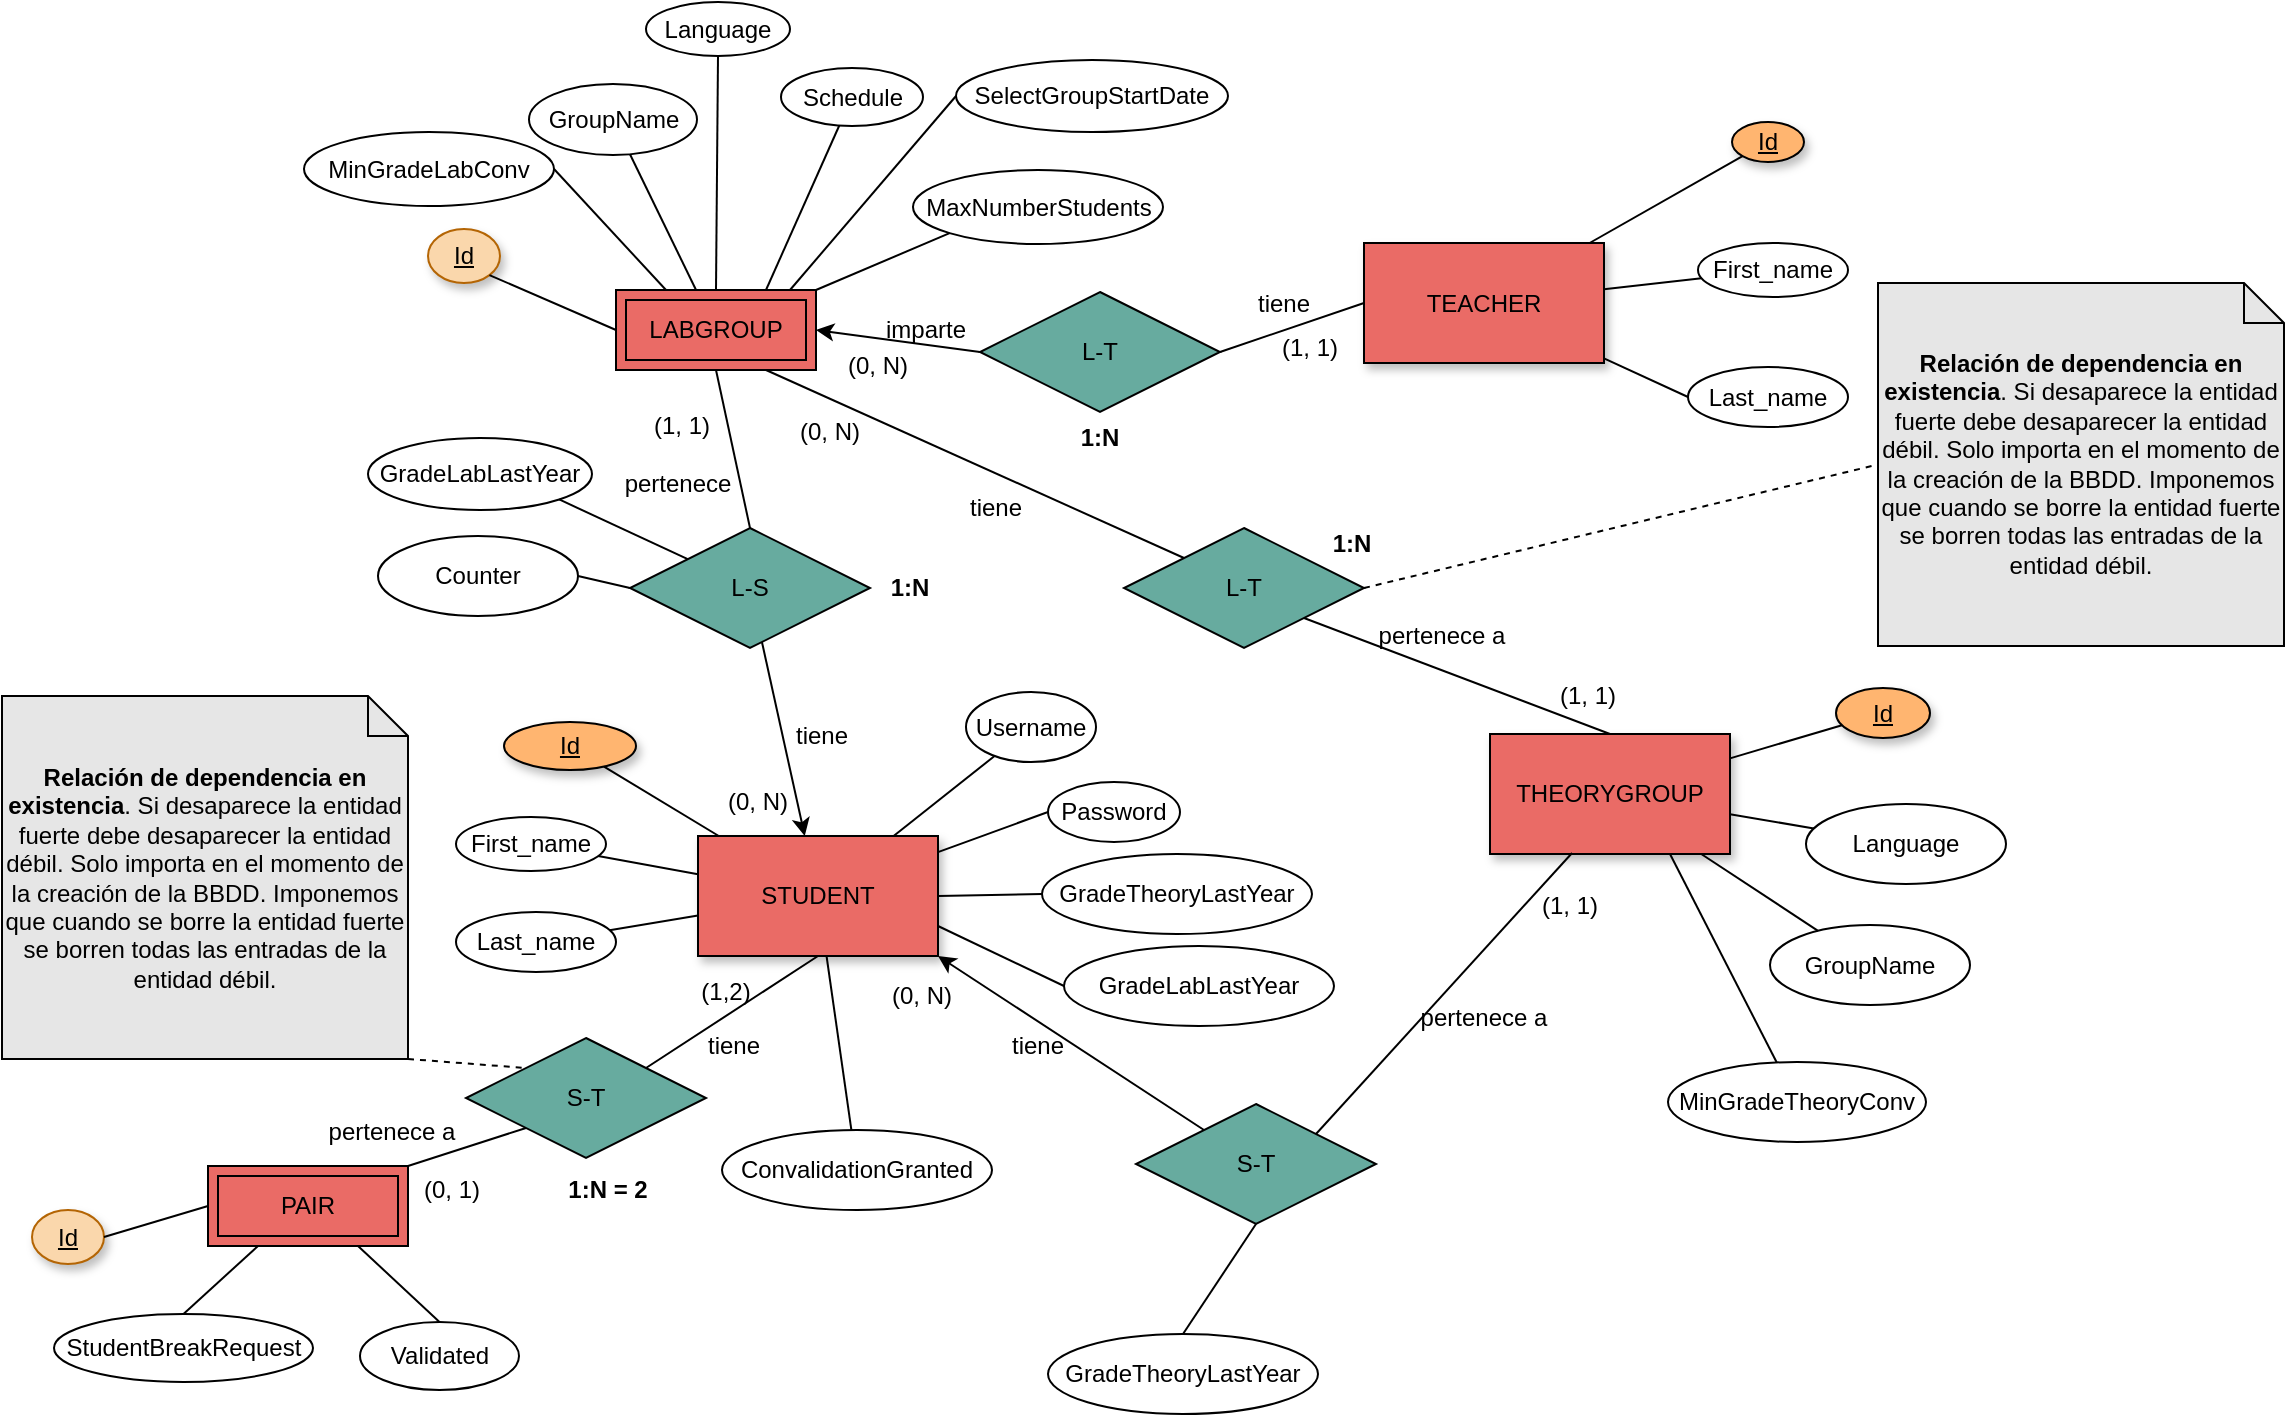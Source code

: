 <mxfile version="13.8.7" pages="2"><diagram id="eegAimFwVfztYGoZm_ci" name="Diagrama E-R"><mxGraphModel dx="1418" dy="792" grid="0" gridSize="10" guides="1" tooltips="1" connect="1" arrows="1" fold="1" page="1" pageScale="1" pageWidth="1169" pageHeight="827" math="0" shadow="0"><root><mxCell id="0"/><mxCell id="1" parent="0"/><mxCell id="H0n0sSxnMOG-naCurZU9-2" value="TEACHER" style="rounded=0;whiteSpace=wrap;html=1;shadow=1;fillColor=#EA6B66;" vertex="1" parent="1"><mxGeometry x="699" y="198.5" width="120" height="60" as="geometry"/></mxCell><mxCell id="H0n0sSxnMOG-naCurZU9-3" value="STUDENT" style="rounded=0;whiteSpace=wrap;html=1;shadow=1;fillColor=#EA6B66;" vertex="1" parent="1"><mxGeometry x="366" y="495" width="120" height="60" as="geometry"/></mxCell><mxCell id="H0n0sSxnMOG-naCurZU9-5" value="THEORYGROUP" style="rounded=0;whiteSpace=wrap;html=1;shadow=1;fillColor=#EA6B66;" vertex="1" parent="1"><mxGeometry x="762" y="444" width="120" height="60" as="geometry"/></mxCell><mxCell id="H0n0sSxnMOG-naCurZU9-8" value="&lt;div&gt;Id&lt;/div&gt;" style="ellipse;whiteSpace=wrap;html=1;align=center;fontStyle=4;fillColor=#fad7ac;shadow=1;strokeColor=#b46504;" vertex="1" parent="1"><mxGeometry x="231" y="191.5" width="36" height="27" as="geometry"/></mxCell><mxCell id="H0n0sSxnMOG-naCurZU9-9" value="&lt;div&gt;GroupName&lt;/div&gt;" style="ellipse;whiteSpace=wrap;html=1;align=center;" vertex="1" parent="1"><mxGeometry x="281.5" y="119" width="84" height="35.5" as="geometry"/></mxCell><mxCell id="H0n0sSxnMOG-naCurZU9-10" value="Language" style="ellipse;whiteSpace=wrap;html=1;align=center;" vertex="1" parent="1"><mxGeometry x="340" y="78" width="72" height="27" as="geometry"/></mxCell><mxCell id="H0n0sSxnMOG-naCurZU9-11" value="Schedule" style="ellipse;whiteSpace=wrap;html=1;align=center;" vertex="1" parent="1"><mxGeometry x="407.5" y="111" width="71" height="29" as="geometry"/></mxCell><mxCell id="H0n0sSxnMOG-naCurZU9-12" value="&lt;div&gt;MaxNumberStudents&lt;/div&gt;" style="ellipse;whiteSpace=wrap;html=1;align=center;" vertex="1" parent="1"><mxGeometry x="473.5" y="162" width="125" height="37" as="geometry"/></mxCell><mxCell id="H0n0sSxnMOG-naCurZU9-14" value="First_name" style="ellipse;whiteSpace=wrap;html=1;align=center;" vertex="1" parent="1"><mxGeometry x="866" y="198.5" width="75" height="27" as="geometry"/></mxCell><mxCell id="H0n0sSxnMOG-naCurZU9-15" value="Last_name" style="ellipse;whiteSpace=wrap;html=1;align=center;" vertex="1" parent="1"><mxGeometry x="861" y="260.5" width="80" height="30" as="geometry"/></mxCell><mxCell id="H0n0sSxnMOG-naCurZU9-17" value="Id" style="ellipse;whiteSpace=wrap;html=1;align=center;fontStyle=4;fillColor=#FFB570;shadow=1;" vertex="1" parent="1"><mxGeometry x="883" y="138" width="36" height="20" as="geometry"/></mxCell><mxCell id="H0n0sSxnMOG-naCurZU9-18" value="Password" style="ellipse;whiteSpace=wrap;html=1;align=center;" vertex="1" parent="1"><mxGeometry x="541" y="468" width="66" height="30" as="geometry"/></mxCell><mxCell id="H0n0sSxnMOG-naCurZU9-19" value="First_name" style="ellipse;whiteSpace=wrap;html=1;align=center;" vertex="1" parent="1"><mxGeometry x="245" y="485.5" width="75" height="27" as="geometry"/></mxCell><mxCell id="H0n0sSxnMOG-naCurZU9-20" value="Last_name" style="ellipse;whiteSpace=wrap;html=1;align=center;" vertex="1" parent="1"><mxGeometry x="245" y="533" width="80" height="30" as="geometry"/></mxCell><mxCell id="H0n0sSxnMOG-naCurZU9-21" value="Username" style="ellipse;whiteSpace=wrap;html=1;align=center;" vertex="1" parent="1"><mxGeometry x="500" y="423" width="65" height="35" as="geometry"/></mxCell><mxCell id="H0n0sSxnMOG-naCurZU9-22" value="GradeTheoryLastYear" style="ellipse;whiteSpace=wrap;html=1;align=center;" vertex="1" parent="1"><mxGeometry x="541" y="744" width="135" height="40" as="geometry"/></mxCell><mxCell id="H0n0sSxnMOG-naCurZU9-23" value="GradeLabLastYear" style="ellipse;whiteSpace=wrap;html=1;align=center;" vertex="1" parent="1"><mxGeometry x="201" y="296" width="112" height="36" as="geometry"/></mxCell><mxCell id="H0n0sSxnMOG-naCurZU9-24" value="ConvalidationGranted" style="ellipse;whiteSpace=wrap;html=1;align=center;" vertex="1" parent="1"><mxGeometry x="378" y="642" width="135" height="40" as="geometry"/></mxCell><mxCell id="H0n0sSxnMOG-naCurZU9-25" value="" style="endArrow=none;html=1;entryX=0;entryY=0.5;entryDx=0;entryDy=0;" edge="1" parent="1" source="H0n0sSxnMOG-naCurZU9-3" target="H0n0sSxnMOG-naCurZU9-18"><mxGeometry width="50" height="50" relative="1" as="geometry"><mxPoint x="430" y="556" as="sourcePoint"/><mxPoint x="501" y="476" as="targetPoint"/></mxGeometry></mxCell><mxCell id="H0n0sSxnMOG-naCurZU9-28" value="" style="endArrow=none;html=1;" edge="1" parent="1" source="H0n0sSxnMOG-naCurZU9-21" target="H0n0sSxnMOG-naCurZU9-3"><mxGeometry width="50" height="50" relative="1" as="geometry"><mxPoint x="302" y="595" as="sourcePoint"/><mxPoint x="352" y="545" as="targetPoint"/></mxGeometry></mxCell><mxCell id="H0n0sSxnMOG-naCurZU9-29" value="" style="endArrow=none;html=1;" edge="1" parent="1" source="H0n0sSxnMOG-naCurZU9-20" target="H0n0sSxnMOG-naCurZU9-3"><mxGeometry width="50" height="50" relative="1" as="geometry"><mxPoint x="297" y="564" as="sourcePoint"/><mxPoint x="347" y="514" as="targetPoint"/></mxGeometry></mxCell><mxCell id="H0n0sSxnMOG-naCurZU9-30" value="" style="endArrow=none;html=1;" edge="1" parent="1" source="H0n0sSxnMOG-naCurZU9-24" target="H0n0sSxnMOG-naCurZU9-3"><mxGeometry width="50" height="50" relative="1" as="geometry"><mxPoint x="514" y="599" as="sourcePoint"/><mxPoint x="564" y="549" as="targetPoint"/></mxGeometry></mxCell><mxCell id="H0n0sSxnMOG-naCurZU9-31" value="" style="endArrow=none;html=1;" edge="1" parent="1" source="H0n0sSxnMOG-naCurZU9-19" target="H0n0sSxnMOG-naCurZU9-3"><mxGeometry width="50" height="50" relative="1" as="geometry"><mxPoint x="304" y="511" as="sourcePoint"/><mxPoint x="354" y="461" as="targetPoint"/></mxGeometry></mxCell><mxCell id="H0n0sSxnMOG-naCurZU9-32" value="GroupName" style="ellipse;whiteSpace=wrap;html=1;align=center;" vertex="1" parent="1"><mxGeometry x="902" y="539.5" width="100" height="40" as="geometry"/></mxCell><mxCell id="H0n0sSxnMOG-naCurZU9-33" value="Language" style="ellipse;whiteSpace=wrap;html=1;align=center;" vertex="1" parent="1"><mxGeometry x="920" y="479" width="100" height="40" as="geometry"/></mxCell><mxCell id="H0n0sSxnMOG-naCurZU9-35" value="Id" style="ellipse;whiteSpace=wrap;html=1;align=center;fontStyle=4;fillColor=#FFB570;shadow=1;" vertex="1" parent="1"><mxGeometry x="935" y="421" width="47" height="25" as="geometry"/></mxCell><mxCell id="H0n0sSxnMOG-naCurZU9-36" value="Id" style="ellipse;whiteSpace=wrap;html=1;align=center;fontStyle=4;fillColor=#FFB570;shadow=1;" vertex="1" parent="1"><mxGeometry x="269" y="438" width="66" height="24" as="geometry"/></mxCell><mxCell id="H0n0sSxnMOG-naCurZU9-37" value="" style="endArrow=none;html=1;" edge="1" parent="1" source="H0n0sSxnMOG-naCurZU9-3" target="H0n0sSxnMOG-naCurZU9-36"><mxGeometry width="50" height="50" relative="1" as="geometry"><mxPoint x="573" y="548" as="sourcePoint"/><mxPoint x="623" y="498" as="targetPoint"/></mxGeometry></mxCell><mxCell id="H0n0sSxnMOG-naCurZU9-38" value="" style="endArrow=none;html=1;entryX=1;entryY=1;entryDx=0;entryDy=0;exitX=0;exitY=0.5;exitDx=0;exitDy=0;" edge="1" parent="1" source="r9GorVtfiRZ8h0wVuU2x-12" target="H0n0sSxnMOG-naCurZU9-8"><mxGeometry width="50" height="50" relative="1" as="geometry"><mxPoint x="327.701" y="215" as="sourcePoint"/><mxPoint x="572.5" y="394" as="targetPoint"/></mxGeometry></mxCell><mxCell id="H0n0sSxnMOG-naCurZU9-39" value="" style="endArrow=none;html=1;exitX=0.41;exitY=0.05;exitDx=0;exitDy=0;exitPerimeter=0;" edge="1" parent="1" source="r9GorVtfiRZ8h0wVuU2x-12" target="H0n0sSxnMOG-naCurZU9-9"><mxGeometry width="50" height="50" relative="1" as="geometry"><mxPoint x="361.095" y="215" as="sourcePoint"/><mxPoint x="410.5" y="154.5" as="targetPoint"/></mxGeometry></mxCell><mxCell id="H0n0sSxnMOG-naCurZU9-40" value="" style="endArrow=none;html=1;entryX=0.5;entryY=1;entryDx=0;entryDy=0;exitX=0.5;exitY=0;exitDx=0;exitDy=0;" edge="1" parent="1" source="r9GorVtfiRZ8h0wVuU2x-12" target="H0n0sSxnMOG-naCurZU9-10"><mxGeometry width="50" height="50" relative="1" as="geometry"><mxPoint x="384.071" y="215" as="sourcePoint"/><mxPoint x="418.5" y="130" as="targetPoint"/></mxGeometry></mxCell><mxCell id="H0n0sSxnMOG-naCurZU9-41" value="" style="endArrow=none;html=1;exitX=0.75;exitY=0;exitDx=0;exitDy=0;" edge="1" parent="1" source="r9GorVtfiRZ8h0wVuU2x-12" target="H0n0sSxnMOG-naCurZU9-11"><mxGeometry width="50" height="50" relative="1" as="geometry"><mxPoint x="405.5" y="215" as="sourcePoint"/><mxPoint x="457.5" y="152" as="targetPoint"/></mxGeometry></mxCell><mxCell id="H0n0sSxnMOG-naCurZU9-42" value="" style="endArrow=none;html=1;entryX=0;entryY=1;entryDx=0;entryDy=0;exitX=1;exitY=0;exitDx=0;exitDy=0;" edge="1" parent="1" source="r9GorVtfiRZ8h0wVuU2x-12" target="H0n0sSxnMOG-naCurZU9-12"><mxGeometry width="50" height="50" relative="1" as="geometry"><mxPoint x="435.5" y="218.311" as="sourcePoint"/><mxPoint x="508.5" y="174.5" as="targetPoint"/></mxGeometry></mxCell><mxCell id="H0n0sSxnMOG-naCurZU9-43" value="" style="endArrow=none;html=1;entryX=0;entryY=1;entryDx=0;entryDy=0;" edge="1" parent="1" source="H0n0sSxnMOG-naCurZU9-2" target="H0n0sSxnMOG-naCurZU9-17"><mxGeometry width="50" height="50" relative="1" as="geometry"><mxPoint x="814" y="193.5" as="sourcePoint"/><mxPoint x="864" y="143.5" as="targetPoint"/></mxGeometry></mxCell><mxCell id="H0n0sSxnMOG-naCurZU9-44" value="" style="endArrow=none;html=1;" edge="1" parent="1" source="H0n0sSxnMOG-naCurZU9-2" target="H0n0sSxnMOG-naCurZU9-14"><mxGeometry width="50" height="50" relative="1" as="geometry"><mxPoint x="807" y="263.5" as="sourcePoint"/><mxPoint x="857" y="213.5" as="targetPoint"/></mxGeometry></mxCell><mxCell id="H0n0sSxnMOG-naCurZU9-45" value="" style="endArrow=none;html=1;entryX=0;entryY=0.5;entryDx=0;entryDy=0;" edge="1" parent="1" source="H0n0sSxnMOG-naCurZU9-2" target="H0n0sSxnMOG-naCurZU9-15"><mxGeometry width="50" height="50" relative="1" as="geometry"><mxPoint x="791" y="308.5" as="sourcePoint"/><mxPoint x="841" y="258.5" as="targetPoint"/></mxGeometry></mxCell><mxCell id="H0n0sSxnMOG-naCurZU9-46" value="" style="endArrow=none;html=1;" edge="1" parent="1" source="H0n0sSxnMOG-naCurZU9-5" target="H0n0sSxnMOG-naCurZU9-35"><mxGeometry width="50" height="50" relative="1" as="geometry"><mxPoint x="882" y="434" as="sourcePoint"/><mxPoint x="932" y="384" as="targetPoint"/></mxGeometry></mxCell><mxCell id="H0n0sSxnMOG-naCurZU9-47" value="" style="endArrow=none;html=1;" edge="1" parent="1" source="H0n0sSxnMOG-naCurZU9-5" target="H0n0sSxnMOG-naCurZU9-33"><mxGeometry width="50" height="50" relative="1" as="geometry"><mxPoint x="797" y="567" as="sourcePoint"/><mxPoint x="847" y="517" as="targetPoint"/></mxGeometry></mxCell><mxCell id="H0n0sSxnMOG-naCurZU9-48" value="" style="endArrow=none;html=1;" edge="1" parent="1" source="H0n0sSxnMOG-naCurZU9-5" target="H0n0sSxnMOG-naCurZU9-32"><mxGeometry width="50" height="50" relative="1" as="geometry"><mxPoint x="800" y="590" as="sourcePoint"/><mxPoint x="850" y="540" as="targetPoint"/></mxGeometry></mxCell><mxCell id="H0n0sSxnMOG-naCurZU9-50" value="L-S" style="shape=rhombus;perimeter=rhombusPerimeter;whiteSpace=wrap;html=1;align=center;fillColor=#67AB9F;" vertex="1" parent="1"><mxGeometry x="332" y="341" width="120" height="60" as="geometry"/></mxCell><mxCell id="H0n0sSxnMOG-naCurZU9-51" value="" style="endArrow=classic;html=1;" edge="1" parent="1" source="H0n0sSxnMOG-naCurZU9-50" target="H0n0sSxnMOG-naCurZU9-3"><mxGeometry width="50" height="50" relative="1" as="geometry"><mxPoint x="478" y="470" as="sourcePoint"/><mxPoint x="528" y="420" as="targetPoint"/></mxGeometry></mxCell><mxCell id="H0n0sSxnMOG-naCurZU9-52" value="" style="endArrow=none;html=1;entryX=0.5;entryY=1;entryDx=0;entryDy=0;exitX=0.5;exitY=0;exitDx=0;exitDy=0;" edge="1" parent="1" source="H0n0sSxnMOG-naCurZU9-50" target="r9GorVtfiRZ8h0wVuU2x-12"><mxGeometry width="50" height="50" relative="1" as="geometry"><mxPoint x="490" y="331" as="sourcePoint"/><mxPoint x="375.5" y="275" as="targetPoint"/></mxGeometry></mxCell><mxCell id="H0n0sSxnMOG-naCurZU9-54" value="&lt;div align=&quot;center&quot;&gt;&lt;b&gt;1:N&lt;/b&gt;&lt;/div&gt;" style="text;html=1;strokeColor=none;fillColor=none;align=center;verticalAlign=middle;whiteSpace=wrap;rounded=0;shadow=1;" vertex="1" parent="1"><mxGeometry x="452" y="361" width="40" height="20" as="geometry"/></mxCell><mxCell id="H0n0sSxnMOG-naCurZU9-55" value="tiene" style="text;html=1;strokeColor=none;fillColor=none;align=center;verticalAlign=middle;whiteSpace=wrap;rounded=0;shadow=1;rotation=0;" vertex="1" parent="1"><mxGeometry x="407.5" y="435" width="40" height="20" as="geometry"/></mxCell><mxCell id="H0n0sSxnMOG-naCurZU9-56" value="&lt;div&gt;pertenece&lt;/div&gt;" style="text;html=1;strokeColor=none;fillColor=none;align=center;verticalAlign=middle;whiteSpace=wrap;rounded=0;shadow=1;rotation=0;" vertex="1" parent="1"><mxGeometry x="335.5" y="309" width="40" height="20" as="geometry"/></mxCell><mxCell id="H0n0sSxnMOG-naCurZU9-57" value="(0, N)" style="text;html=1;strokeColor=none;fillColor=none;align=center;verticalAlign=middle;whiteSpace=wrap;rounded=0;shadow=1;" vertex="1" parent="1"><mxGeometry x="375.5" y="468" width="40" height="20" as="geometry"/></mxCell><mxCell id="H0n0sSxnMOG-naCurZU9-58" value="(1, 1)" style="text;html=1;strokeColor=none;fillColor=none;align=center;verticalAlign=middle;whiteSpace=wrap;rounded=0;shadow=1;" vertex="1" parent="1"><mxGeometry x="338" y="280" width="40" height="20" as="geometry"/></mxCell><mxCell id="H0n0sSxnMOG-naCurZU9-61" value="Counter" style="ellipse;whiteSpace=wrap;html=1;align=center;shadow=0;fillColor=#FFFFFF;" vertex="1" parent="1"><mxGeometry x="206" y="345" width="100" height="40" as="geometry"/></mxCell><mxCell id="H0n0sSxnMOG-naCurZU9-62" value="" style="endArrow=none;html=1;entryX=1;entryY=0.5;entryDx=0;entryDy=0;exitX=0;exitY=0.5;exitDx=0;exitDy=0;" edge="1" parent="1" source="H0n0sSxnMOG-naCurZU9-50" target="H0n0sSxnMOG-naCurZU9-61"><mxGeometry width="50" height="50" relative="1" as="geometry"><mxPoint x="533" y="506" as="sourcePoint"/><mxPoint x="583" y="456" as="targetPoint"/></mxGeometry></mxCell><mxCell id="H0n0sSxnMOG-naCurZU9-63" value="L-T" style="shape=rhombus;perimeter=rhombusPerimeter;whiteSpace=wrap;html=1;align=center;shadow=0;fillColor=#67AB9F;" vertex="1" parent="1"><mxGeometry x="507" y="223" width="120" height="60" as="geometry"/></mxCell><mxCell id="H0n0sSxnMOG-naCurZU9-65" value="" style="endArrow=classic;html=1;exitX=0;exitY=0.5;exitDx=0;exitDy=0;entryX=1;entryY=0.5;entryDx=0;entryDy=0;" edge="1" parent="1" source="H0n0sSxnMOG-naCurZU9-63" target="r9GorVtfiRZ8h0wVuU2x-12"><mxGeometry width="50" height="50" relative="1" as="geometry"><mxPoint x="625" y="237" as="sourcePoint"/><mxPoint x="435.5" y="248.65" as="targetPoint"/></mxGeometry></mxCell><mxCell id="H0n0sSxnMOG-naCurZU9-66" value="&lt;div align=&quot;center&quot;&gt;&lt;b&gt;1:N&lt;/b&gt;&lt;/div&gt;" style="text;html=1;strokeColor=none;fillColor=none;align=center;verticalAlign=middle;whiteSpace=wrap;rounded=0;shadow=1;" vertex="1" parent="1"><mxGeometry x="547" y="286" width="40" height="20" as="geometry"/></mxCell><mxCell id="H0n0sSxnMOG-naCurZU9-67" value="" style="endArrow=none;html=1;exitX=1;exitY=0.5;exitDx=0;exitDy=0;entryX=0;entryY=0.5;entryDx=0;entryDy=0;" edge="1" parent="1" source="H0n0sSxnMOG-naCurZU9-63" target="H0n0sSxnMOG-naCurZU9-2"><mxGeometry width="50" height="50" relative="1" as="geometry"><mxPoint x="617" y="237" as="sourcePoint"/><mxPoint x="667" y="187" as="targetPoint"/></mxGeometry></mxCell><mxCell id="H0n0sSxnMOG-naCurZU9-69" value="tiene" style="text;html=1;strokeColor=none;fillColor=none;align=center;verticalAlign=middle;whiteSpace=wrap;rounded=0;shadow=0;" vertex="1" parent="1"><mxGeometry x="639" y="218.5" width="40" height="20" as="geometry"/></mxCell><mxCell id="H0n0sSxnMOG-naCurZU9-70" value="imparte" style="text;html=1;strokeColor=none;fillColor=none;align=center;verticalAlign=middle;whiteSpace=wrap;rounded=0;shadow=0;" vertex="1" parent="1"><mxGeometry x="460" y="232" width="40" height="20" as="geometry"/></mxCell><mxCell id="H0n0sSxnMOG-naCurZU9-71" value="(0, N)" style="text;html=1;strokeColor=none;fillColor=none;align=center;verticalAlign=middle;whiteSpace=wrap;rounded=0;shadow=1;" vertex="1" parent="1"><mxGeometry x="436" y="250" width="40" height="20" as="geometry"/></mxCell><mxCell id="H0n0sSxnMOG-naCurZU9-72" value="(1, 1)" style="text;html=1;strokeColor=none;fillColor=none;align=center;verticalAlign=middle;whiteSpace=wrap;rounded=0;shadow=1;" vertex="1" parent="1"><mxGeometry x="652" y="240.5" width="40" height="20" as="geometry"/></mxCell><mxCell id="H0n0sSxnMOG-naCurZU9-73" value="L-T" style="shape=rhombus;perimeter=rhombusPerimeter;whiteSpace=wrap;html=1;align=center;shadow=0;fillColor=#67AB9F;" vertex="1" parent="1"><mxGeometry x="579" y="341" width="120" height="60" as="geometry"/></mxCell><mxCell id="H0n0sSxnMOG-naCurZU9-80" value="" style="endArrow=none;html=1;entryX=1;entryY=1;entryDx=0;entryDy=0;exitX=0.5;exitY=0;exitDx=0;exitDy=0;" edge="1" parent="1" source="H0n0sSxnMOG-naCurZU9-5" target="H0n0sSxnMOG-naCurZU9-73"><mxGeometry width="50" height="50" relative="1" as="geometry"><mxPoint x="705" y="460" as="sourcePoint"/><mxPoint x="755" y="410" as="targetPoint"/></mxGeometry></mxCell><mxCell id="H0n0sSxnMOG-naCurZU9-81" value="" style="endArrow=none;html=1;entryX=0.75;entryY=1;entryDx=0;entryDy=0;exitX=0;exitY=0;exitDx=0;exitDy=0;" edge="1" parent="1" source="H0n0sSxnMOG-naCurZU9-73" target="r9GorVtfiRZ8h0wVuU2x-12"><mxGeometry width="50" height="50" relative="1" as="geometry"><mxPoint x="513" y="379" as="sourcePoint"/><mxPoint x="435.5" y="275" as="targetPoint"/></mxGeometry></mxCell><mxCell id="H0n0sSxnMOG-naCurZU9-82" value="(0, N)" style="text;html=1;strokeColor=none;fillColor=none;align=center;verticalAlign=middle;whiteSpace=wrap;rounded=0;shadow=1;" vertex="1" parent="1"><mxGeometry x="412" y="283" width="40" height="20" as="geometry"/></mxCell><mxCell id="H0n0sSxnMOG-naCurZU9-83" value="(1, 1)" style="text;html=1;strokeColor=none;fillColor=none;align=center;verticalAlign=middle;whiteSpace=wrap;rounded=0;shadow=1;" vertex="1" parent="1"><mxGeometry x="791" y="415" width="40" height="20" as="geometry"/></mxCell><mxCell id="H0n0sSxnMOG-naCurZU9-84" value="&lt;div align=&quot;center&quot;&gt;&lt;b&gt;1:N&lt;/b&gt;&lt;/div&gt;" style="text;html=1;strokeColor=none;fillColor=none;align=center;verticalAlign=middle;whiteSpace=wrap;rounded=0;shadow=1;" vertex="1" parent="1"><mxGeometry x="673" y="339" width="40" height="20" as="geometry"/></mxCell><mxCell id="H0n0sSxnMOG-naCurZU9-86" value="&lt;div&gt;Validated&lt;/div&gt;" style="ellipse;whiteSpace=wrap;html=1;align=center;shadow=0;fillColor=#FFFFFF;" vertex="1" parent="1"><mxGeometry x="197" y="738" width="79.5" height="34" as="geometry"/></mxCell><mxCell id="r9GorVtfiRZ8h0wVuU2x-1" value="S-T" style="shape=rhombus;perimeter=rhombusPerimeter;whiteSpace=wrap;html=1;align=center;shadow=0;fillColor=#67AB9F;" vertex="1" parent="1"><mxGeometry x="585" y="629" width="120" height="60" as="geometry"/></mxCell><mxCell id="r9GorVtfiRZ8h0wVuU2x-2" value="" style="endArrow=none;html=1;entryX=1;entryY=1;entryDx=0;entryDy=0;" edge="1" parent="1" source="H0n0sSxnMOG-naCurZU9-50" target="H0n0sSxnMOG-naCurZU9-23"><mxGeometry width="50" height="50" relative="1" as="geometry"><mxPoint x="285" y="433" as="sourcePoint"/><mxPoint x="335" y="383" as="targetPoint"/></mxGeometry></mxCell><mxCell id="r9GorVtfiRZ8h0wVuU2x-4" value="" style="endArrow=none;html=1;entryX=0.342;entryY=0.992;entryDx=0;entryDy=0;entryPerimeter=0;exitX=1;exitY=0;exitDx=0;exitDy=0;" edge="1" parent="1" source="r9GorVtfiRZ8h0wVuU2x-1" target="H0n0sSxnMOG-naCurZU9-5"><mxGeometry width="50" height="50" relative="1" as="geometry"><mxPoint x="697" y="610" as="sourcePoint"/><mxPoint x="747" y="560" as="targetPoint"/></mxGeometry></mxCell><mxCell id="r9GorVtfiRZ8h0wVuU2x-5" value="" style="endArrow=none;html=1;entryX=0.5;entryY=1;entryDx=0;entryDy=0;exitX=0.5;exitY=0;exitDx=0;exitDy=0;" edge="1" parent="1" source="H0n0sSxnMOG-naCurZU9-22" target="r9GorVtfiRZ8h0wVuU2x-1"><mxGeometry width="50" height="50" relative="1" as="geometry"><mxPoint x="567" y="744" as="sourcePoint"/><mxPoint x="617" y="694" as="targetPoint"/></mxGeometry></mxCell><mxCell id="r9GorVtfiRZ8h0wVuU2x-6" value="(1, 1)" style="text;html=1;strokeColor=none;fillColor=none;align=center;verticalAlign=middle;whiteSpace=wrap;rounded=0;shadow=1;" vertex="1" parent="1"><mxGeometry x="782" y="519.5" width="40" height="20" as="geometry"/></mxCell><mxCell id="r9GorVtfiRZ8h0wVuU2x-7" value="(0, N)" style="text;html=1;strokeColor=none;fillColor=none;align=center;verticalAlign=middle;whiteSpace=wrap;rounded=0;shadow=1;" vertex="1" parent="1"><mxGeometry x="457.5" y="565" width="40" height="20" as="geometry"/></mxCell><mxCell id="r9GorVtfiRZ8h0wVuU2x-8" value="" style="endArrow=classic;html=1;entryX=1;entryY=1;entryDx=0;entryDy=0;" edge="1" parent="1" source="r9GorVtfiRZ8h0wVuU2x-1" target="H0n0sSxnMOG-naCurZU9-3"><mxGeometry width="50" height="50" relative="1" as="geometry"><mxPoint x="529" y="630" as="sourcePoint"/><mxPoint x="579" y="580" as="targetPoint"/></mxGeometry></mxCell><mxCell id="r9GorVtfiRZ8h0wVuU2x-12" value="LABGROUP" style="shape=ext;margin=3;double=1;whiteSpace=wrap;html=1;align=center;rounded=0;shadow=0;fillColor=#EA6B66;" vertex="1" parent="1"><mxGeometry x="325" y="222" width="100" height="40" as="geometry"/></mxCell><mxCell id="r9GorVtfiRZ8h0wVuU2x-14" value="SelectGroupStartDate" style="ellipse;whiteSpace=wrap;html=1;align=center;" vertex="1" parent="1"><mxGeometry x="495" y="107" width="136" height="36" as="geometry"/></mxCell><mxCell id="r9GorVtfiRZ8h0wVuU2x-16" value="MinGradeTheoryConv" style="ellipse;whiteSpace=wrap;html=1;align=center;" vertex="1" parent="1"><mxGeometry x="851" y="608" width="129" height="40" as="geometry"/></mxCell><mxCell id="r9GorVtfiRZ8h0wVuU2x-17" value="" style="endArrow=none;html=1;entryX=0.75;entryY=1;entryDx=0;entryDy=0;" edge="1" parent="1" source="r9GorVtfiRZ8h0wVuU2x-16" target="H0n0sSxnMOG-naCurZU9-5"><mxGeometry width="50" height="50" relative="1" as="geometry"><mxPoint x="746" y="594.5" as="sourcePoint"/><mxPoint x="796" y="544.5" as="targetPoint"/></mxGeometry></mxCell><mxCell id="r9GorVtfiRZ8h0wVuU2x-18" value="MinGradeLabConv" style="ellipse;whiteSpace=wrap;html=1;align=center;" vertex="1" parent="1"><mxGeometry x="169" y="143" width="125" height="37" as="geometry"/></mxCell><mxCell id="r9GorVtfiRZ8h0wVuU2x-19" value="" style="endArrow=none;html=1;entryX=1;entryY=0.5;entryDx=0;entryDy=0;exitX=0.25;exitY=0;exitDx=0;exitDy=0;" edge="1" parent="1" source="r9GorVtfiRZ8h0wVuU2x-12" target="r9GorVtfiRZ8h0wVuU2x-18"><mxGeometry width="50" height="50" relative="1" as="geometry"><mxPoint x="244" y="309" as="sourcePoint"/><mxPoint x="294" y="259" as="targetPoint"/></mxGeometry></mxCell><mxCell id="r9GorVtfiRZ8h0wVuU2x-20" value="&lt;div&gt;tiene&lt;/div&gt;" style="text;html=1;strokeColor=none;fillColor=none;align=center;verticalAlign=middle;whiteSpace=wrap;rounded=0;shadow=0;" vertex="1" parent="1"><mxGeometry x="495" y="321" width="40" height="20" as="geometry"/></mxCell><mxCell id="r9GorVtfiRZ8h0wVuU2x-21" value="pertenece a" style="text;html=1;strokeColor=none;fillColor=none;align=center;verticalAlign=middle;whiteSpace=wrap;rounded=0;shadow=0;" vertex="1" parent="1"><mxGeometry x="699" y="385" width="78" height="20" as="geometry"/></mxCell><mxCell id="r9GorVtfiRZ8h0wVuU2x-22" value="&lt;div&gt;tiene&lt;/div&gt;" style="text;html=1;strokeColor=none;fillColor=none;align=center;verticalAlign=middle;whiteSpace=wrap;rounded=0;shadow=0;" vertex="1" parent="1"><mxGeometry x="516" y="590" width="40" height="20" as="geometry"/></mxCell><mxCell id="r9GorVtfiRZ8h0wVuU2x-23" value="pertenece a" style="text;html=1;strokeColor=none;fillColor=none;align=center;verticalAlign=middle;whiteSpace=wrap;rounded=0;shadow=0;" vertex="1" parent="1"><mxGeometry x="720" y="576" width="78" height="20" as="geometry"/></mxCell><mxCell id="r9GorVtfiRZ8h0wVuU2x-24" value="&lt;div align=&quot;center&quot;&gt;&lt;b&gt;Relación de dependencia en existencia&lt;/b&gt;. Si desaparece la entidad fuerte debe desaparecer la entidad débil. Solo importa en el momento de la creación de la BBDD. Imponemos que cuando se borre la entidad fuerte se borren todas las entradas de la entidad débil.&lt;/div&gt;" style="shape=note;size=20;whiteSpace=wrap;html=1;rounded=0;shadow=0;fillColor=#E6E6E6;align=center;" vertex="1" parent="1"><mxGeometry x="956" y="218.5" width="203" height="181.5" as="geometry"/></mxCell><mxCell id="r9GorVtfiRZ8h0wVuU2x-25" value="" style="endArrow=none;html=1;exitX=1;exitY=0.5;exitDx=0;exitDy=0;entryX=0;entryY=0.5;entryDx=0;entryDy=0;entryPerimeter=0;dashed=1;" edge="1" parent="1" source="H0n0sSxnMOG-naCurZU9-73" target="r9GorVtfiRZ8h0wVuU2x-24"><mxGeometry width="50" height="50" relative="1" as="geometry"><mxPoint x="707" y="371" as="sourcePoint"/><mxPoint x="757" y="321" as="targetPoint"/></mxGeometry></mxCell><mxCell id="pRRsoLeeY-fdqJImRPYL-1" value="StudentBreakRequest" style="ellipse;whiteSpace=wrap;html=1;align=center;shadow=0;fillColor=#FFFFFF;" vertex="1" parent="1"><mxGeometry x="44" y="734" width="129.5" height="34" as="geometry"/></mxCell><mxCell id="CpBLsu-rVNLur6D0r872-3" value="PAIR" style="shape=ext;margin=3;double=1;whiteSpace=wrap;html=1;align=center;rounded=0;shadow=0;fillColor=#EA6B66;" vertex="1" parent="1"><mxGeometry x="121" y="660" width="100" height="40" as="geometry"/></mxCell><mxCell id="CpBLsu-rVNLur6D0r872-4" value="S-T" style="shape=rhombus;perimeter=rhombusPerimeter;whiteSpace=wrap;html=1;align=center;shadow=0;fillColor=#67AB9F;" vertex="1" parent="1"><mxGeometry x="250" y="596" width="120" height="60" as="geometry"/></mxCell><mxCell id="CpBLsu-rVNLur6D0r872-5" value="" style="endArrow=none;html=1;rounded=0;entryX=0.5;entryY=1;entryDx=0;entryDy=0;exitX=1;exitY=0;exitDx=0;exitDy=0;" edge="1" parent="1" source="CpBLsu-rVNLur6D0r872-4" target="H0n0sSxnMOG-naCurZU9-3"><mxGeometry relative="1" as="geometry"><mxPoint x="352" y="599.5" as="sourcePoint"/><mxPoint x="512" y="599.5" as="targetPoint"/></mxGeometry></mxCell><mxCell id="CpBLsu-rVNLur6D0r872-6" value="" style="endArrow=none;html=1;rounded=0;exitX=1;exitY=0;exitDx=0;exitDy=0;entryX=0;entryY=1;entryDx=0;entryDy=0;" edge="1" parent="1" source="CpBLsu-rVNLur6D0r872-3" target="CpBLsu-rVNLur6D0r872-4"><mxGeometry relative="1" as="geometry"><mxPoint x="255.5" y="700" as="sourcePoint"/><mxPoint x="415.5" y="700" as="targetPoint"/></mxGeometry></mxCell><mxCell id="CpBLsu-rVNLur6D0r872-7" value="(0, 1)" style="text;html=1;strokeColor=none;fillColor=none;align=center;verticalAlign=middle;whiteSpace=wrap;rounded=0;shadow=1;" vertex="1" parent="1"><mxGeometry x="223" y="662" width="40" height="20" as="geometry"/></mxCell><mxCell id="CpBLsu-rVNLur6D0r872-8" value="(1,2)" style="text;html=1;strokeColor=none;fillColor=none;align=center;verticalAlign=middle;whiteSpace=wrap;rounded=0;shadow=1;" vertex="1" parent="1"><mxGeometry x="360" y="563" width="40" height="20" as="geometry"/></mxCell><mxCell id="CpBLsu-rVNLur6D0r872-11" value="pertenece a" style="text;html=1;strokeColor=none;fillColor=none;align=center;verticalAlign=middle;whiteSpace=wrap;rounded=0;shadow=0;" vertex="1" parent="1"><mxGeometry x="173.5" y="633" width="78" height="20" as="geometry"/></mxCell><mxCell id="CpBLsu-rVNLur6D0r872-13" value="tiene" style="text;html=1;strokeColor=none;fillColor=none;align=center;verticalAlign=middle;whiteSpace=wrap;rounded=0;shadow=1;rotation=0;" vertex="1" parent="1"><mxGeometry x="364" y="590" width="40" height="20" as="geometry"/></mxCell><mxCell id="CpBLsu-rVNLur6D0r872-14" value="" style="endArrow=none;html=1;rounded=0;entryX=0.75;entryY=1;entryDx=0;entryDy=0;exitX=0.5;exitY=0;exitDx=0;exitDy=0;" edge="1" parent="1" source="H0n0sSxnMOG-naCurZU9-86" target="CpBLsu-rVNLur6D0r872-3"><mxGeometry relative="1" as="geometry"><mxPoint x="313" y="738" as="sourcePoint"/><mxPoint x="473" y="738" as="targetPoint"/></mxGeometry></mxCell><mxCell id="CpBLsu-rVNLur6D0r872-15" value="" style="endArrow=none;html=1;rounded=0;entryX=0.25;entryY=1;entryDx=0;entryDy=0;exitX=0.5;exitY=0;exitDx=0;exitDy=0;" edge="1" parent="1" source="pRRsoLeeY-fdqJImRPYL-1" target="CpBLsu-rVNLur6D0r872-3"><mxGeometry relative="1" as="geometry"><mxPoint x="310" y="726" as="sourcePoint"/><mxPoint x="470" y="726" as="targetPoint"/></mxGeometry></mxCell><mxCell id="CpBLsu-rVNLur6D0r872-16" value="&lt;div align=&quot;center&quot;&gt;&lt;b&gt;1:N = 2&lt;br&gt;&lt;/b&gt;&lt;/div&gt;" style="text;html=1;strokeColor=none;fillColor=none;align=center;verticalAlign=middle;whiteSpace=wrap;rounded=0;shadow=1;" vertex="1" parent="1"><mxGeometry x="260" y="662" width="121.5" height="20" as="geometry"/></mxCell><mxCell id="CpBLsu-rVNLur6D0r872-18" value="&lt;div align=&quot;center&quot;&gt;&lt;b&gt;Relación de dependencia en existencia&lt;/b&gt;. Si desaparece la entidad fuerte debe desaparecer la entidad débil. Solo importa en el momento de la creación de la BBDD. Imponemos que cuando se borre la entidad fuerte se borren todas las entradas de la entidad débil.&lt;/div&gt;" style="shape=note;size=20;whiteSpace=wrap;html=1;rounded=0;shadow=0;fillColor=#E6E6E6;align=center;" vertex="1" parent="1"><mxGeometry x="18" y="425" width="203" height="181.5" as="geometry"/></mxCell><mxCell id="CpBLsu-rVNLur6D0r872-19" value="" style="endArrow=none;html=1;rounded=0;exitX=1;exitY=1;exitDx=0;exitDy=0;exitPerimeter=0;entryX=0;entryY=0;entryDx=0;entryDy=0;dashed=1;" edge="1" parent="1" source="CpBLsu-rVNLur6D0r872-18" target="CpBLsu-rVNLur6D0r872-4"><mxGeometry relative="1" as="geometry"><mxPoint x="295" y="721" as="sourcePoint"/><mxPoint x="455" y="721" as="targetPoint"/></mxGeometry></mxCell><mxCell id="qJ4epyDhxdv_a82GLd4I-1" value="&lt;div&gt;Id&lt;/div&gt;" style="ellipse;whiteSpace=wrap;html=1;align=center;fontStyle=4;fillColor=#fad7ac;shadow=1;strokeColor=#b46504;" vertex="1" parent="1"><mxGeometry x="33" y="682" width="36" height="27" as="geometry"/></mxCell><mxCell id="qJ4epyDhxdv_a82GLd4I-2" value="" style="endArrow=none;html=1;rounded=0;entryX=0;entryY=0.5;entryDx=0;entryDy=0;exitX=1;exitY=0.5;exitDx=0;exitDy=0;" edge="1" parent="1" source="qJ4epyDhxdv_a82GLd4I-1" target="CpBLsu-rVNLur6D0r872-3"><mxGeometry relative="1" as="geometry"><mxPoint x="9" y="630" as="sourcePoint"/><mxPoint x="169" y="630" as="targetPoint"/></mxGeometry></mxCell><mxCell id="tUHN3u6wz8AA2Tih1HLG-1" value="" style="endArrow=none;html=1;rounded=0;exitX=0.87;exitY=0;exitDx=0;exitDy=0;exitPerimeter=0;entryX=0;entryY=0.5;entryDx=0;entryDy=0;" edge="1" parent="1" source="r9GorVtfiRZ8h0wVuU2x-12" target="r9GorVtfiRZ8h0wVuU2x-14"><mxGeometry relative="1" as="geometry"><mxPoint x="396" y="174" as="sourcePoint"/><mxPoint x="556" y="174" as="targetPoint"/></mxGeometry></mxCell><mxCell id="8AzwzdVhNbpwtECoheL5-1" value="GradeTheoryLastYear" style="ellipse;whiteSpace=wrap;html=1;align=center;" vertex="1" parent="1"><mxGeometry x="538" y="504" width="135" height="40" as="geometry"/></mxCell><mxCell id="8AzwzdVhNbpwtECoheL5-2" value="" style="endArrow=none;html=1;rounded=0;exitX=1;exitY=0.5;exitDx=0;exitDy=0;entryX=0;entryY=0.5;entryDx=0;entryDy=0;" edge="1" parent="1" source="H0n0sSxnMOG-naCurZU9-3" target="8AzwzdVhNbpwtECoheL5-1"><mxGeometry relative="1" as="geometry"><mxPoint x="584" y="416" as="sourcePoint"/><mxPoint x="744" y="416" as="targetPoint"/></mxGeometry></mxCell><mxCell id="8AzwzdVhNbpwtECoheL5-4" value="GradeLabLastYear" style="ellipse;whiteSpace=wrap;html=1;align=center;" vertex="1" parent="1"><mxGeometry x="549" y="550" width="135" height="40" as="geometry"/></mxCell><mxCell id="8AzwzdVhNbpwtECoheL5-5" value="" style="endArrow=none;html=1;rounded=0;exitX=1;exitY=0.75;exitDx=0;exitDy=0;entryX=0;entryY=0.5;entryDx=0;entryDy=0;" edge="1" parent="1" source="H0n0sSxnMOG-naCurZU9-3" target="8AzwzdVhNbpwtECoheL5-4"><mxGeometry relative="1" as="geometry"><mxPoint x="532" y="555" as="sourcePoint"/><mxPoint x="692" y="555" as="targetPoint"/></mxGeometry></mxCell></root></mxGraphModel></diagram><diagram id="T_ALuQfroaHxOb274hPy" name="Diagrama Relacional"><mxGraphModel dx="1418" dy="792" grid="0" gridSize="10" guides="1" tooltips="1" connect="1" arrows="1" fold="1" page="1" pageScale="1" pageWidth="1169" pageHeight="827" math="0" shadow="0"><root><mxCell id="utfAx_OfXVeXh0_wJ9gB-0"/><mxCell id="utfAx_OfXVeXh0_wJ9gB-1" parent="utfAx_OfXVeXh0_wJ9gB-0"/><mxCell id="D2Gp3qyjqUsCj8A8Ofdq-15" value="Teacher" style="shape=table;startSize=31;container=1;collapsible=1;childLayout=tableLayout;fixedRows=1;rowLines=0;fontStyle=1;align=center;resizeLast=1;rounded=0;shadow=0;fillColor=#E6E6E6;" vertex="1" parent="utfAx_OfXVeXh0_wJ9gB-1"><mxGeometry x="572" y="187" width="180" height="130" as="geometry"><mxRectangle x="781" y="250" width="72" height="31" as="alternateBounds"/></mxGeometry></mxCell><mxCell id="D2Gp3qyjqUsCj8A8Ofdq-16" value="" style="shape=partialRectangle;collapsible=0;dropTarget=0;pointerEvents=0;fillColor=none;top=0;left=0;bottom=1;right=0;points=[[0,0.5],[1,0.5]];portConstraint=eastwest;" vertex="1" parent="D2Gp3qyjqUsCj8A8Ofdq-15"><mxGeometry y="31" width="180" height="30" as="geometry"/></mxCell><mxCell id="D2Gp3qyjqUsCj8A8Ofdq-17" value="PK" style="shape=partialRectangle;connectable=0;fillColor=none;top=0;left=0;bottom=0;right=0;fontStyle=1;overflow=hidden;" vertex="1" parent="D2Gp3qyjqUsCj8A8Ofdq-16"><mxGeometry width="30" height="30" as="geometry"/></mxCell><mxCell id="D2Gp3qyjqUsCj8A8Ofdq-18" value="Id" style="shape=partialRectangle;connectable=0;fillColor=none;top=0;left=0;bottom=0;right=0;align=left;spacingLeft=6;fontStyle=5;overflow=hidden;" vertex="1" parent="D2Gp3qyjqUsCj8A8Ofdq-16"><mxGeometry x="30" width="150" height="30" as="geometry"/></mxCell><mxCell id="D2Gp3qyjqUsCj8A8Ofdq-19" value="" style="shape=partialRectangle;collapsible=0;dropTarget=0;pointerEvents=0;fillColor=none;top=0;left=0;bottom=0;right=0;points=[[0,0.5],[1,0.5]];portConstraint=eastwest;" vertex="1" parent="D2Gp3qyjqUsCj8A8Ofdq-15"><mxGeometry y="61" width="180" height="30" as="geometry"/></mxCell><mxCell id="D2Gp3qyjqUsCj8A8Ofdq-20" value="" style="shape=partialRectangle;connectable=0;fillColor=none;top=0;left=0;bottom=0;right=0;editable=1;overflow=hidden;" vertex="1" parent="D2Gp3qyjqUsCj8A8Ofdq-19"><mxGeometry width="30" height="30" as="geometry"/></mxCell><mxCell id="D2Gp3qyjqUsCj8A8Ofdq-21" value="Firstname" style="shape=partialRectangle;connectable=0;fillColor=none;top=0;left=0;bottom=0;right=0;align=left;spacingLeft=6;overflow=hidden;" vertex="1" parent="D2Gp3qyjqUsCj8A8Ofdq-19"><mxGeometry x="30" width="150" height="30" as="geometry"/></mxCell><mxCell id="D2Gp3qyjqUsCj8A8Ofdq-22" value="" style="shape=partialRectangle;collapsible=0;dropTarget=0;pointerEvents=0;fillColor=none;top=0;left=0;bottom=0;right=0;points=[[0,0.5],[1,0.5]];portConstraint=eastwest;" vertex="1" parent="D2Gp3qyjqUsCj8A8Ofdq-15"><mxGeometry y="91" width="180" height="30" as="geometry"/></mxCell><mxCell id="D2Gp3qyjqUsCj8A8Ofdq-23" value="" style="shape=partialRectangle;connectable=0;fillColor=none;top=0;left=0;bottom=0;right=0;editable=1;overflow=hidden;" vertex="1" parent="D2Gp3qyjqUsCj8A8Ofdq-22"><mxGeometry width="30" height="30" as="geometry"/></mxCell><mxCell id="D2Gp3qyjqUsCj8A8Ofdq-24" value="Lastname" style="shape=partialRectangle;connectable=0;fillColor=none;top=0;left=0;bottom=0;right=0;align=left;spacingLeft=6;overflow=hidden;" vertex="1" parent="D2Gp3qyjqUsCj8A8Ofdq-22"><mxGeometry x="30" width="150" height="30" as="geometry"/></mxCell><mxCell id="D2Gp3qyjqUsCj8A8Ofdq-28" value="TheoryGroup" style="shape=table;startSize=30;container=1;collapsible=1;childLayout=tableLayout;fixedRows=1;rowLines=0;fontStyle=1;align=center;resizeLast=1;rounded=0;shadow=0;fillColor=#E6E6E6;" vertex="1" parent="utfAx_OfXVeXh0_wJ9gB-1"><mxGeometry x="870" y="647" width="180" height="130" as="geometry"/></mxCell><mxCell id="D2Gp3qyjqUsCj8A8Ofdq-29" value="" style="shape=partialRectangle;collapsible=0;dropTarget=0;pointerEvents=0;fillColor=none;top=0;left=0;bottom=1;right=0;points=[[0,0.5],[1,0.5]];portConstraint=eastwest;" vertex="1" parent="D2Gp3qyjqUsCj8A8Ofdq-28"><mxGeometry y="30" width="180" height="30" as="geometry"/></mxCell><mxCell id="D2Gp3qyjqUsCj8A8Ofdq-30" value="PK" style="shape=partialRectangle;connectable=0;fillColor=none;top=0;left=0;bottom=0;right=0;fontStyle=1;overflow=hidden;" vertex="1" parent="D2Gp3qyjqUsCj8A8Ofdq-29"><mxGeometry width="30" height="30" as="geometry"/></mxCell><mxCell id="D2Gp3qyjqUsCj8A8Ofdq-31" value="Id" style="shape=partialRectangle;connectable=0;fillColor=none;top=0;left=0;bottom=0;right=0;align=left;spacingLeft=6;fontStyle=5;overflow=hidden;" vertex="1" parent="D2Gp3qyjqUsCj8A8Ofdq-29"><mxGeometry x="30" width="150" height="30" as="geometry"/></mxCell><mxCell id="D2Gp3qyjqUsCj8A8Ofdq-32" value="" style="shape=partialRectangle;collapsible=0;dropTarget=0;pointerEvents=0;fillColor=none;top=0;left=0;bottom=0;right=0;points=[[0,0.5],[1,0.5]];portConstraint=eastwest;" vertex="1" parent="D2Gp3qyjqUsCj8A8Ofdq-28"><mxGeometry y="60" width="180" height="30" as="geometry"/></mxCell><mxCell id="D2Gp3qyjqUsCj8A8Ofdq-33" value="" style="shape=partialRectangle;connectable=0;fillColor=none;top=0;left=0;bottom=0;right=0;editable=1;overflow=hidden;" vertex="1" parent="D2Gp3qyjqUsCj8A8Ofdq-32"><mxGeometry width="30" height="30" as="geometry"/></mxCell><mxCell id="D2Gp3qyjqUsCj8A8Ofdq-34" value="Groupname" style="shape=partialRectangle;connectable=0;fillColor=none;top=0;left=0;bottom=0;right=0;align=left;spacingLeft=6;overflow=hidden;" vertex="1" parent="D2Gp3qyjqUsCj8A8Ofdq-32"><mxGeometry x="30" width="150" height="30" as="geometry"/></mxCell><mxCell id="D2Gp3qyjqUsCj8A8Ofdq-35" value="" style="shape=partialRectangle;collapsible=0;dropTarget=0;pointerEvents=0;fillColor=none;top=0;left=0;bottom=0;right=0;points=[[0,0.5],[1,0.5]];portConstraint=eastwest;" vertex="1" parent="D2Gp3qyjqUsCj8A8Ofdq-28"><mxGeometry y="90" width="180" height="30" as="geometry"/></mxCell><mxCell id="D2Gp3qyjqUsCj8A8Ofdq-36" value="" style="shape=partialRectangle;connectable=0;fillColor=none;top=0;left=0;bottom=0;right=0;editable=1;overflow=hidden;" vertex="1" parent="D2Gp3qyjqUsCj8A8Ofdq-35"><mxGeometry width="30" height="30" as="geometry"/></mxCell><mxCell id="D2Gp3qyjqUsCj8A8Ofdq-37" value="Language" style="shape=partialRectangle;connectable=0;fillColor=none;top=0;left=0;bottom=0;right=0;align=left;spacingLeft=6;overflow=hidden;" vertex="1" parent="D2Gp3qyjqUsCj8A8Ofdq-35"><mxGeometry x="30" width="150" height="30" as="geometry"/></mxCell><mxCell id="ayxJ90-Ow-6EvdcRpRxg-13" value="LabGroup" style="shape=table;startSize=30;container=1;collapsible=1;childLayout=tableLayout;fixedRows=1;rowLines=0;fontStyle=1;align=center;resizeLast=1;rounded=0;shadow=0;fillColor=#E6E6E6;" vertex="1" parent="utfAx_OfXVeXh0_wJ9gB-1"><mxGeometry x="220" y="160" width="180" height="250" as="geometry"/></mxCell><mxCell id="ayxJ90-Ow-6EvdcRpRxg-14" value="" style="shape=partialRectangle;collapsible=0;dropTarget=0;pointerEvents=0;fillColor=none;top=0;left=0;bottom=1;right=0;points=[[0,0.5],[1,0.5]];portConstraint=eastwest;" vertex="1" parent="ayxJ90-Ow-6EvdcRpRxg-13"><mxGeometry y="30" width="180" height="30" as="geometry"/></mxCell><mxCell id="ayxJ90-Ow-6EvdcRpRxg-15" value="PK" style="shape=partialRectangle;connectable=0;fillColor=none;top=0;left=0;bottom=0;right=0;fontStyle=1;overflow=hidden;" vertex="1" parent="ayxJ90-Ow-6EvdcRpRxg-14"><mxGeometry width="30" height="30" as="geometry"/></mxCell><mxCell id="ayxJ90-Ow-6EvdcRpRxg-16" value="Id" style="shape=partialRectangle;connectable=0;fillColor=none;top=0;left=0;bottom=0;right=0;align=left;spacingLeft=6;fontStyle=5;overflow=hidden;" vertex="1" parent="ayxJ90-Ow-6EvdcRpRxg-14"><mxGeometry x="30" width="150" height="30" as="geometry"/></mxCell><mxCell id="UroDMyT-4PGt-Bad_Gtq-51" style="shape=partialRectangle;collapsible=0;dropTarget=0;pointerEvents=0;fillColor=none;top=0;left=0;bottom=1;right=0;points=[[0,0.5],[1,0.5]];portConstraint=eastwest;" vertex="1" parent="ayxJ90-Ow-6EvdcRpRxg-13"><mxGeometry y="60" width="180" height="30" as="geometry"/></mxCell><mxCell id="UroDMyT-4PGt-Bad_Gtq-52" value="FK1" style="shape=partialRectangle;connectable=0;fillColor=none;top=0;left=0;bottom=0;right=0;fontStyle=1;overflow=hidden;" vertex="1" parent="UroDMyT-4PGt-Bad_Gtq-51"><mxGeometry width="30" height="30" as="geometry"/></mxCell><mxCell id="UroDMyT-4PGt-Bad_Gtq-53" value="Teacher" style="shape=partialRectangle;connectable=0;fillColor=none;top=0;left=0;bottom=0;right=0;align=left;spacingLeft=6;fontStyle=5;overflow=hidden;" vertex="1" parent="UroDMyT-4PGt-Bad_Gtq-51"><mxGeometry x="30" width="150" height="30" as="geometry"/></mxCell><mxCell id="ayxJ90-Ow-6EvdcRpRxg-17" value="" style="shape=partialRectangle;collapsible=0;dropTarget=0;pointerEvents=0;fillColor=none;top=0;left=0;bottom=0;right=0;points=[[0,0.5],[1,0.5]];portConstraint=eastwest;" vertex="1" parent="ayxJ90-Ow-6EvdcRpRxg-13"><mxGeometry y="90" width="180" height="30" as="geometry"/></mxCell><mxCell id="ayxJ90-Ow-6EvdcRpRxg-18" value="" style="shape=partialRectangle;connectable=0;fillColor=none;top=0;left=0;bottom=0;right=0;editable=1;overflow=hidden;" vertex="1" parent="ayxJ90-Ow-6EvdcRpRxg-17"><mxGeometry width="30" height="30" as="geometry"/></mxCell><mxCell id="ayxJ90-Ow-6EvdcRpRxg-19" value="Groupname" style="shape=partialRectangle;connectable=0;fillColor=none;top=0;left=0;bottom=0;right=0;align=left;spacingLeft=6;overflow=hidden;" vertex="1" parent="ayxJ90-Ow-6EvdcRpRxg-17"><mxGeometry x="30" width="150" height="30" as="geometry"/></mxCell><mxCell id="ayxJ90-Ow-6EvdcRpRxg-20" value="" style="shape=partialRectangle;collapsible=0;dropTarget=0;pointerEvents=0;fillColor=none;top=0;left=0;bottom=0;right=0;points=[[0,0.5],[1,0.5]];portConstraint=eastwest;" vertex="1" parent="ayxJ90-Ow-6EvdcRpRxg-13"><mxGeometry y="120" width="180" height="30" as="geometry"/></mxCell><mxCell id="ayxJ90-Ow-6EvdcRpRxg-21" value="" style="shape=partialRectangle;connectable=0;fillColor=none;top=0;left=0;bottom=0;right=0;editable=1;overflow=hidden;" vertex="1" parent="ayxJ90-Ow-6EvdcRpRxg-20"><mxGeometry width="30" height="30" as="geometry"/></mxCell><mxCell id="ayxJ90-Ow-6EvdcRpRxg-22" value="Language" style="shape=partialRectangle;connectable=0;fillColor=none;top=0;left=0;bottom=0;right=0;align=left;spacingLeft=6;overflow=hidden;" vertex="1" parent="ayxJ90-Ow-6EvdcRpRxg-20"><mxGeometry x="30" width="150" height="30" as="geometry"/></mxCell><mxCell id="K3jbAt7gvZKze4fkK6M8-0" style="shape=partialRectangle;collapsible=0;dropTarget=0;pointerEvents=0;fillColor=none;top=0;left=0;bottom=0;right=0;points=[[0,0.5],[1,0.5]];portConstraint=eastwest;" vertex="1" parent="ayxJ90-Ow-6EvdcRpRxg-13"><mxGeometry y="150" width="180" height="30" as="geometry"/></mxCell><mxCell id="K3jbAt7gvZKze4fkK6M8-1" style="shape=partialRectangle;connectable=0;fillColor=none;top=0;left=0;bottom=0;right=0;editable=1;overflow=hidden;" vertex="1" parent="K3jbAt7gvZKze4fkK6M8-0"><mxGeometry width="30" height="30" as="geometry"/></mxCell><mxCell id="K3jbAt7gvZKze4fkK6M8-2" value="Schedule" style="shape=partialRectangle;connectable=0;fillColor=none;top=0;left=0;bottom=0;right=0;align=left;spacingLeft=6;overflow=hidden;" vertex="1" parent="K3jbAt7gvZKze4fkK6M8-0"><mxGeometry x="30" width="150" height="30" as="geometry"/></mxCell><mxCell id="252CmnyTN4_khaq3o8yB-0" style="shape=partialRectangle;collapsible=0;dropTarget=0;pointerEvents=0;fillColor=none;top=0;left=0;bottom=0;right=0;points=[[0,0.5],[1,0.5]];portConstraint=eastwest;" vertex="1" parent="ayxJ90-Ow-6EvdcRpRxg-13"><mxGeometry y="180" width="180" height="30" as="geometry"/></mxCell><mxCell id="252CmnyTN4_khaq3o8yB-1" style="shape=partialRectangle;connectable=0;fillColor=none;top=0;left=0;bottom=0;right=0;editable=1;overflow=hidden;" vertex="1" parent="252CmnyTN4_khaq3o8yB-0"><mxGeometry width="30" height="30" as="geometry"/></mxCell><mxCell id="252CmnyTN4_khaq3o8yB-2" value="Max_Number_Students" style="shape=partialRectangle;connectable=0;fillColor=none;top=0;left=0;bottom=0;right=0;align=left;spacingLeft=6;overflow=hidden;" vertex="1" parent="252CmnyTN4_khaq3o8yB-0"><mxGeometry x="30" width="150" height="30" as="geometry"/></mxCell><mxCell id="UroDMyT-4PGt-Bad_Gtq-54" style="shape=partialRectangle;collapsible=0;dropTarget=0;pointerEvents=0;fillColor=none;top=0;left=0;bottom=0;right=0;points=[[0,0.5],[1,0.5]];portConstraint=eastwest;" vertex="1" parent="ayxJ90-Ow-6EvdcRpRxg-13"><mxGeometry y="210" width="180" height="30" as="geometry"/></mxCell><mxCell id="UroDMyT-4PGt-Bad_Gtq-55" style="shape=partialRectangle;connectable=0;fillColor=none;top=0;left=0;bottom=0;right=0;editable=1;overflow=hidden;" vertex="1" parent="UroDMyT-4PGt-Bad_Gtq-54"><mxGeometry width="30" height="30" as="geometry"/></mxCell><mxCell id="UroDMyT-4PGt-Bad_Gtq-56" value="Counter" style="shape=partialRectangle;connectable=0;fillColor=none;top=0;left=0;bottom=0;right=0;align=left;spacingLeft=6;overflow=hidden;" vertex="1" parent="UroDMyT-4PGt-Bad_Gtq-54"><mxGeometry x="30" width="150" height="30" as="geometry"/></mxCell><mxCell id="ayxJ90-Ow-6EvdcRpRxg-26" value="Student" style="shape=table;startSize=30;container=1;collapsible=1;childLayout=tableLayout;fixedRows=1;rowLines=0;fontStyle=1;align=center;resizeLast=1;rounded=0;shadow=0;fillColor=#E6E6E6;" vertex="1" parent="utfAx_OfXVeXh0_wJ9gB-1"><mxGeometry x="380" y="471" width="180" height="340" as="geometry"/></mxCell><mxCell id="ayxJ90-Ow-6EvdcRpRxg-27" value="" style="shape=partialRectangle;collapsible=0;dropTarget=0;pointerEvents=0;fillColor=none;top=0;left=0;bottom=1;right=0;points=[[0,0.5],[1,0.5]];portConstraint=eastwest;" vertex="1" parent="ayxJ90-Ow-6EvdcRpRxg-26"><mxGeometry y="30" width="180" height="30" as="geometry"/></mxCell><mxCell id="ayxJ90-Ow-6EvdcRpRxg-28" value="PK" style="shape=partialRectangle;connectable=0;fillColor=none;top=0;left=0;bottom=0;right=0;fontStyle=1;overflow=hidden;" vertex="1" parent="ayxJ90-Ow-6EvdcRpRxg-27"><mxGeometry width="30" height="30" as="geometry"/></mxCell><mxCell id="ayxJ90-Ow-6EvdcRpRxg-29" value="Id" style="shape=partialRectangle;connectable=0;fillColor=none;top=0;left=0;bottom=0;right=0;align=left;spacingLeft=6;fontStyle=5;overflow=hidden;" vertex="1" parent="ayxJ90-Ow-6EvdcRpRxg-27"><mxGeometry x="30" width="150" height="30" as="geometry"/></mxCell><mxCell id="ceswpqd0LdTlq_y7C9dJ-9" style="shape=partialRectangle;collapsible=0;dropTarget=0;pointerEvents=0;fillColor=none;top=0;left=0;bottom=1;right=0;points=[[0,0.5],[1,0.5]];portConstraint=eastwest;" vertex="1" parent="ayxJ90-Ow-6EvdcRpRxg-26"><mxGeometry y="60" width="180" height="30" as="geometry"/></mxCell><mxCell id="ceswpqd0LdTlq_y7C9dJ-10" value="FK1" style="shape=partialRectangle;connectable=0;fillColor=none;top=0;left=0;bottom=0;right=0;fontStyle=1;overflow=hidden;" vertex="1" parent="ceswpqd0LdTlq_y7C9dJ-9"><mxGeometry width="30" height="30" as="geometry"/></mxCell><mxCell id="ceswpqd0LdTlq_y7C9dJ-11" value="LabGroup_Id" style="shape=partialRectangle;connectable=0;fillColor=none;top=0;left=0;bottom=0;right=0;align=left;spacingLeft=6;fontStyle=5;overflow=hidden;" vertex="1" parent="ceswpqd0LdTlq_y7C9dJ-9"><mxGeometry x="30" width="150" height="30" as="geometry"/></mxCell><mxCell id="ceswpqd0LdTlq_y7C9dJ-6" style="shape=partialRectangle;collapsible=0;dropTarget=0;pointerEvents=0;fillColor=none;top=0;left=0;bottom=1;right=0;points=[[0,0.5],[1,0.5]];portConstraint=eastwest;" vertex="1" parent="ayxJ90-Ow-6EvdcRpRxg-26"><mxGeometry y="90" width="180" height="30" as="geometry"/></mxCell><mxCell id="ceswpqd0LdTlq_y7C9dJ-7" value="FK2" style="shape=partialRectangle;connectable=0;fillColor=none;top=0;left=0;bottom=0;right=0;fontStyle=1;overflow=hidden;" vertex="1" parent="ceswpqd0LdTlq_y7C9dJ-6"><mxGeometry width="30" height="30" as="geometry"/></mxCell><mxCell id="ceswpqd0LdTlq_y7C9dJ-8" value="TheoryGroup_Id" style="shape=partialRectangle;connectable=0;fillColor=none;top=0;left=0;bottom=0;right=0;align=left;spacingLeft=6;fontStyle=5;overflow=hidden;" vertex="1" parent="ceswpqd0LdTlq_y7C9dJ-6"><mxGeometry x="30" width="150" height="30" as="geometry"/></mxCell><mxCell id="ayxJ90-Ow-6EvdcRpRxg-30" value="" style="shape=partialRectangle;collapsible=0;dropTarget=0;pointerEvents=0;fillColor=none;top=0;left=0;bottom=0;right=0;points=[[0,0.5],[1,0.5]];portConstraint=eastwest;" vertex="1" parent="ayxJ90-Ow-6EvdcRpRxg-26"><mxGeometry y="120" width="180" height="30" as="geometry"/></mxCell><mxCell id="ayxJ90-Ow-6EvdcRpRxg-31" value="" style="shape=partialRectangle;connectable=0;fillColor=none;top=0;left=0;bottom=0;right=0;editable=1;overflow=hidden;" vertex="1" parent="ayxJ90-Ow-6EvdcRpRxg-30"><mxGeometry width="30" height="30" as="geometry"/></mxCell><mxCell id="ayxJ90-Ow-6EvdcRpRxg-32" value="Firstname" style="shape=partialRectangle;connectable=0;fillColor=none;top=0;left=0;bottom=0;right=0;align=left;spacingLeft=6;overflow=hidden;" vertex="1" parent="ayxJ90-Ow-6EvdcRpRxg-30"><mxGeometry x="30" width="150" height="30" as="geometry"/></mxCell><mxCell id="ayxJ90-Ow-6EvdcRpRxg-33" value="" style="shape=partialRectangle;collapsible=0;dropTarget=0;pointerEvents=0;fillColor=none;top=0;left=0;bottom=0;right=0;points=[[0,0.5],[1,0.5]];portConstraint=eastwest;" vertex="1" parent="ayxJ90-Ow-6EvdcRpRxg-26"><mxGeometry y="150" width="180" height="30" as="geometry"/></mxCell><mxCell id="ayxJ90-Ow-6EvdcRpRxg-34" value="" style="shape=partialRectangle;connectable=0;fillColor=none;top=0;left=0;bottom=0;right=0;editable=1;overflow=hidden;" vertex="1" parent="ayxJ90-Ow-6EvdcRpRxg-33"><mxGeometry width="30" height="30" as="geometry"/></mxCell><mxCell id="ayxJ90-Ow-6EvdcRpRxg-35" value="Lastname" style="shape=partialRectangle;connectable=0;fillColor=none;top=0;left=0;bottom=0;right=0;align=left;spacingLeft=6;overflow=hidden;" vertex="1" parent="ayxJ90-Ow-6EvdcRpRxg-33"><mxGeometry x="30" width="150" height="30" as="geometry"/></mxCell><mxCell id="ayxJ90-Ow-6EvdcRpRxg-36" value="" style="shape=partialRectangle;collapsible=0;dropTarget=0;pointerEvents=0;fillColor=none;top=0;left=0;bottom=0;right=0;points=[[0,0.5],[1,0.5]];portConstraint=eastwest;" vertex="1" parent="ayxJ90-Ow-6EvdcRpRxg-26"><mxGeometry y="180" width="180" height="30" as="geometry"/></mxCell><mxCell id="ayxJ90-Ow-6EvdcRpRxg-37" value="" style="shape=partialRectangle;connectable=0;fillColor=none;top=0;left=0;bottom=0;right=0;editable=1;overflow=hidden;" vertex="1" parent="ayxJ90-Ow-6EvdcRpRxg-36"><mxGeometry width="30" height="30" as="geometry"/></mxCell><mxCell id="ayxJ90-Ow-6EvdcRpRxg-38" value="Username" style="shape=partialRectangle;connectable=0;fillColor=none;top=0;left=0;bottom=0;right=0;align=left;spacingLeft=6;overflow=hidden;" vertex="1" parent="ayxJ90-Ow-6EvdcRpRxg-36"><mxGeometry x="30" width="150" height="30" as="geometry"/></mxCell><mxCell id="ZmrS6A5s5SoO8plmUQJC-0" style="shape=partialRectangle;collapsible=0;dropTarget=0;pointerEvents=0;fillColor=none;top=0;left=0;bottom=0;right=0;points=[[0,0.5],[1,0.5]];portConstraint=eastwest;" vertex="1" parent="ayxJ90-Ow-6EvdcRpRxg-26"><mxGeometry y="210" width="180" height="30" as="geometry"/></mxCell><mxCell id="ZmrS6A5s5SoO8plmUQJC-1" style="shape=partialRectangle;connectable=0;fillColor=none;top=0;left=0;bottom=0;right=0;editable=1;overflow=hidden;" vertex="1" parent="ZmrS6A5s5SoO8plmUQJC-0"><mxGeometry width="30" height="30" as="geometry"/></mxCell><mxCell id="ZmrS6A5s5SoO8plmUQJC-2" value="Password" style="shape=partialRectangle;connectable=0;fillColor=none;top=0;left=0;bottom=0;right=0;align=left;spacingLeft=6;overflow=hidden;" vertex="1" parent="ZmrS6A5s5SoO8plmUQJC-0"><mxGeometry x="30" width="150" height="30" as="geometry"/></mxCell><mxCell id="ceswpqd0LdTlq_y7C9dJ-3" style="shape=partialRectangle;collapsible=0;dropTarget=0;pointerEvents=0;fillColor=none;top=0;left=0;bottom=0;right=0;points=[[0,0.5],[1,0.5]];portConstraint=eastwest;" vertex="1" parent="ayxJ90-Ow-6EvdcRpRxg-26"><mxGeometry y="240" width="180" height="30" as="geometry"/></mxCell><mxCell id="ceswpqd0LdTlq_y7C9dJ-4" style="shape=partialRectangle;connectable=0;fillColor=none;top=0;left=0;bottom=0;right=0;editable=1;overflow=hidden;" vertex="1" parent="ceswpqd0LdTlq_y7C9dJ-3"><mxGeometry width="30" height="30" as="geometry"/></mxCell><mxCell id="ceswpqd0LdTlq_y7C9dJ-5" value="GradeTheoryLastYear" style="shape=partialRectangle;connectable=0;fillColor=none;top=0;left=0;bottom=0;right=0;align=left;spacingLeft=6;overflow=hidden;" vertex="1" parent="ceswpqd0LdTlq_y7C9dJ-3"><mxGeometry x="30" width="150" height="30" as="geometry"/></mxCell><mxCell id="ceswpqd0LdTlq_y7C9dJ-0" style="shape=partialRectangle;collapsible=0;dropTarget=0;pointerEvents=0;fillColor=none;top=0;left=0;bottom=0;right=0;points=[[0,0.5],[1,0.5]];portConstraint=eastwest;" vertex="1" parent="ayxJ90-Ow-6EvdcRpRxg-26"><mxGeometry y="270" width="180" height="30" as="geometry"/></mxCell><mxCell id="ceswpqd0LdTlq_y7C9dJ-1" style="shape=partialRectangle;connectable=0;fillColor=none;top=0;left=0;bottom=0;right=0;editable=1;overflow=hidden;" vertex="1" parent="ceswpqd0LdTlq_y7C9dJ-0"><mxGeometry width="30" height="30" as="geometry"/></mxCell><mxCell id="ceswpqd0LdTlq_y7C9dJ-2" value="GradeLabLastYear" style="shape=partialRectangle;connectable=0;fillColor=none;top=0;left=0;bottom=0;right=0;align=left;spacingLeft=6;overflow=hidden;" vertex="1" parent="ceswpqd0LdTlq_y7C9dJ-0"><mxGeometry x="30" width="150" height="30" as="geometry"/></mxCell><mxCell id="ZmrS6A5s5SoO8plmUQJC-3" style="shape=partialRectangle;collapsible=0;dropTarget=0;pointerEvents=0;fillColor=none;top=0;left=0;bottom=0;right=0;points=[[0,0.5],[1,0.5]];portConstraint=eastwest;" vertex="1" parent="ayxJ90-Ow-6EvdcRpRxg-26"><mxGeometry y="300" width="180" height="30" as="geometry"/></mxCell><mxCell id="ZmrS6A5s5SoO8plmUQJC-4" style="shape=partialRectangle;connectable=0;fillColor=none;top=0;left=0;bottom=0;right=0;editable=1;overflow=hidden;" vertex="1" parent="ZmrS6A5s5SoO8plmUQJC-3"><mxGeometry width="30" height="30" as="geometry"/></mxCell><mxCell id="ZmrS6A5s5SoO8plmUQJC-5" value="Convalidation_Granted" style="shape=partialRectangle;connectable=0;fillColor=none;top=0;left=0;bottom=0;right=0;align=left;spacingLeft=6;overflow=hidden;" vertex="1" parent="ZmrS6A5s5SoO8plmUQJC-3"><mxGeometry x="30" width="150" height="30" as="geometry"/></mxCell><mxCell id="b6iIqNO5Cm_jpsPQWQm6-0" value="Pair" style="shape=table;startSize=30;container=1;collapsible=1;childLayout=tableLayout;fixedRows=1;rowLines=0;fontStyle=1;align=center;resizeLast=1;rounded=0;shadow=0;fillColor=#E6E6E6;" vertex="1" parent="utfAx_OfXVeXh0_wJ9gB-1"><mxGeometry x="70" y="554" width="208.75" height="190" as="geometry"/></mxCell><mxCell id="b6iIqNO5Cm_jpsPQWQm6-1" value="" style="shape=partialRectangle;collapsible=0;dropTarget=0;pointerEvents=0;fillColor=none;top=0;left=0;bottom=1;right=0;points=[[0,0.5],[1,0.5]];portConstraint=eastwest;" vertex="1" parent="b6iIqNO5Cm_jpsPQWQm6-0"><mxGeometry y="30" width="208.75" height="30" as="geometry"/></mxCell><mxCell id="b6iIqNO5Cm_jpsPQWQm6-2" value="PK" style="shape=partialRectangle;connectable=0;fillColor=none;top=0;left=0;bottom=0;right=0;fontStyle=1;overflow=hidden;" vertex="1" parent="b6iIqNO5Cm_jpsPQWQm6-1"><mxGeometry width="55.75" height="30" as="geometry"/></mxCell><mxCell id="b6iIqNO5Cm_jpsPQWQm6-3" value="Id" style="shape=partialRectangle;connectable=0;fillColor=none;top=0;left=0;bottom=0;right=0;align=left;spacingLeft=6;fontStyle=5;overflow=hidden;" vertex="1" parent="b6iIqNO5Cm_jpsPQWQm6-1"><mxGeometry x="55.75" width="153" height="30" as="geometry"/></mxCell><mxCell id="UroDMyT-4PGt-Bad_Gtq-48" style="shape=partialRectangle;collapsible=0;dropTarget=0;pointerEvents=0;fillColor=none;top=0;left=0;bottom=1;right=0;points=[[0,0.5],[1,0.5]];portConstraint=eastwest;" vertex="1" parent="b6iIqNO5Cm_jpsPQWQm6-0"><mxGeometry y="60" width="208.75" height="30" as="geometry"/></mxCell><mxCell id="UroDMyT-4PGt-Bad_Gtq-49" value="PK FK1" style="shape=partialRectangle;connectable=0;fillColor=none;top=0;left=0;bottom=0;right=0;fontStyle=1;overflow=hidden;" vertex="1" parent="UroDMyT-4PGt-Bad_Gtq-48"><mxGeometry width="55.75" height="30" as="geometry"/></mxCell><mxCell id="UroDMyT-4PGt-Bad_Gtq-50" value="Student_1_Id" style="shape=partialRectangle;connectable=0;fillColor=none;top=0;left=0;bottom=0;right=0;align=left;spacingLeft=6;fontStyle=5;overflow=hidden;" vertex="1" parent="UroDMyT-4PGt-Bad_Gtq-48"><mxGeometry x="55.75" width="153" height="30" as="geometry"/></mxCell><mxCell id="UroDMyT-4PGt-Bad_Gtq-45" style="shape=partialRectangle;collapsible=0;dropTarget=0;pointerEvents=0;fillColor=none;top=0;left=0;bottom=1;right=0;points=[[0,0.5],[1,0.5]];portConstraint=eastwest;" vertex="1" parent="b6iIqNO5Cm_jpsPQWQm6-0"><mxGeometry y="90" width="208.75" height="30" as="geometry"/></mxCell><mxCell id="UroDMyT-4PGt-Bad_Gtq-46" value="PK K2" style="shape=partialRectangle;connectable=0;fillColor=none;top=0;left=0;bottom=0;right=0;fontStyle=1;overflow=hidden;" vertex="1" parent="UroDMyT-4PGt-Bad_Gtq-45"><mxGeometry width="55.75" height="30" as="geometry"/></mxCell><mxCell id="UroDMyT-4PGt-Bad_Gtq-47" value="Student_2_Id" style="shape=partialRectangle;connectable=0;fillColor=none;top=0;left=0;bottom=0;right=0;align=left;spacingLeft=6;fontStyle=5;overflow=hidden;" vertex="1" parent="UroDMyT-4PGt-Bad_Gtq-45"><mxGeometry x="55.75" width="153" height="30" as="geometry"/></mxCell><mxCell id="ceswpqd0LdTlq_y7C9dJ-12" style="shape=partialRectangle;collapsible=0;dropTarget=0;pointerEvents=0;fillColor=none;top=0;left=0;bottom=1;right=0;points=[[0,0.5],[1,0.5]];portConstraint=eastwest;" vertex="1" parent="b6iIqNO5Cm_jpsPQWQm6-0"><mxGeometry y="120" width="208.75" height="30" as="geometry"/></mxCell><mxCell id="ceswpqd0LdTlq_y7C9dJ-13" value="FK3" style="shape=partialRectangle;connectable=0;fillColor=none;top=0;left=0;bottom=0;right=0;fontStyle=1;overflow=hidden;" vertex="1" parent="ceswpqd0LdTlq_y7C9dJ-12"><mxGeometry width="55.75" height="30" as="geometry"/></mxCell><mxCell id="ceswpqd0LdTlq_y7C9dJ-14" value="Student_Break_Request" style="shape=partialRectangle;connectable=0;fillColor=none;top=0;left=0;bottom=0;right=0;align=left;spacingLeft=6;fontStyle=5;overflow=hidden;" vertex="1" parent="ceswpqd0LdTlq_y7C9dJ-12"><mxGeometry x="55.75" width="153" height="30" as="geometry"/></mxCell><mxCell id="b6iIqNO5Cm_jpsPQWQm6-4" value="" style="shape=partialRectangle;collapsible=0;dropTarget=0;pointerEvents=0;fillColor=none;top=0;left=0;bottom=0;right=0;points=[[0,0.5],[1,0.5]];portConstraint=eastwest;" vertex="1" parent="b6iIqNO5Cm_jpsPQWQm6-0"><mxGeometry y="150" width="208.75" height="30" as="geometry"/></mxCell><mxCell id="b6iIqNO5Cm_jpsPQWQm6-5" value="" style="shape=partialRectangle;connectable=0;fillColor=none;top=0;left=0;bottom=0;right=0;editable=1;overflow=hidden;" vertex="1" parent="b6iIqNO5Cm_jpsPQWQm6-4"><mxGeometry width="55.75" height="30" as="geometry"/></mxCell><mxCell id="b6iIqNO5Cm_jpsPQWQm6-6" value="Validated" style="shape=partialRectangle;connectable=0;fillColor=none;top=0;left=0;bottom=0;right=0;align=left;spacingLeft=6;overflow=hidden;" vertex="1" parent="b6iIqNO5Cm_jpsPQWQm6-4"><mxGeometry x="55.75" width="153" height="30" as="geometry"/></mxCell><mxCell id="hYkkKOfDXlo1HpkLcgmv-0" value="OtherConstraints" style="shape=table;startSize=30;container=1;collapsible=1;childLayout=tableLayout;fixedRows=1;rowLines=0;fontStyle=1;align=center;resizeLast=1;rounded=0;shadow=0;fillColor=#E6E6E6;" vertex="1" parent="utfAx_OfXVeXh0_wJ9gB-1"><mxGeometry x="949" y="172" width="180" height="160" as="geometry"/></mxCell><mxCell id="hYkkKOfDXlo1HpkLcgmv-1" value="" style="shape=partialRectangle;collapsible=0;dropTarget=0;pointerEvents=0;fillColor=none;top=0;left=0;bottom=1;right=0;points=[[0,0.5],[1,0.5]];portConstraint=eastwest;" vertex="1" parent="hYkkKOfDXlo1HpkLcgmv-0"><mxGeometry y="30" width="180" height="30" as="geometry"/></mxCell><mxCell id="hYkkKOfDXlo1HpkLcgmv-2" value="PK" style="shape=partialRectangle;connectable=0;fillColor=none;top=0;left=0;bottom=0;right=0;fontStyle=1;overflow=hidden;" vertex="1" parent="hYkkKOfDXlo1HpkLcgmv-1"><mxGeometry width="30" height="30" as="geometry"/></mxCell><mxCell id="hYkkKOfDXlo1HpkLcgmv-3" value="Id" style="shape=partialRectangle;connectable=0;fillColor=none;top=0;left=0;bottom=0;right=0;align=left;spacingLeft=6;fontStyle=5;overflow=hidden;" vertex="1" parent="hYkkKOfDXlo1HpkLcgmv-1"><mxGeometry x="30" width="150" height="30" as="geometry"/></mxCell><mxCell id="hYkkKOfDXlo1HpkLcgmv-4" value="" style="shape=partialRectangle;collapsible=0;dropTarget=0;pointerEvents=0;fillColor=none;top=0;left=0;bottom=0;right=0;points=[[0,0.5],[1,0.5]];portConstraint=eastwest;" vertex="1" parent="hYkkKOfDXlo1HpkLcgmv-0"><mxGeometry y="60" width="180" height="30" as="geometry"/></mxCell><mxCell id="hYkkKOfDXlo1HpkLcgmv-5" value="" style="shape=partialRectangle;connectable=0;fillColor=none;top=0;left=0;bottom=0;right=0;editable=1;overflow=hidden;" vertex="1" parent="hYkkKOfDXlo1HpkLcgmv-4"><mxGeometry width="30" height="30" as="geometry"/></mxCell><mxCell id="hYkkKOfDXlo1HpkLcgmv-6" value="SelectGroupStartDate" style="shape=partialRectangle;connectable=0;fillColor=none;top=0;left=0;bottom=0;right=0;align=left;spacingLeft=6;overflow=hidden;" vertex="1" parent="hYkkKOfDXlo1HpkLcgmv-4"><mxGeometry x="30" width="150" height="30" as="geometry"/></mxCell><mxCell id="UroDMyT-4PGt-Bad_Gtq-3" style="shape=partialRectangle;collapsible=0;dropTarget=0;pointerEvents=0;fillColor=none;top=0;left=0;bottom=0;right=0;points=[[0,0.5],[1,0.5]];portConstraint=eastwest;" vertex="1" parent="hYkkKOfDXlo1HpkLcgmv-0"><mxGeometry y="90" width="180" height="30" as="geometry"/></mxCell><mxCell id="UroDMyT-4PGt-Bad_Gtq-4" style="shape=partialRectangle;connectable=0;fillColor=none;top=0;left=0;bottom=0;right=0;editable=1;overflow=hidden;" vertex="1" parent="UroDMyT-4PGt-Bad_Gtq-3"><mxGeometry width="30" height="30" as="geometry"/></mxCell><mxCell id="UroDMyT-4PGt-Bad_Gtq-5" value="minGradeTheoryConv" style="shape=partialRectangle;connectable=0;fillColor=none;top=0;left=0;bottom=0;right=0;align=left;spacingLeft=6;overflow=hidden;" vertex="1" parent="UroDMyT-4PGt-Bad_Gtq-3"><mxGeometry x="30" width="150" height="30" as="geometry"/></mxCell><mxCell id="UroDMyT-4PGt-Bad_Gtq-0" style="shape=partialRectangle;collapsible=0;dropTarget=0;pointerEvents=0;fillColor=none;top=0;left=0;bottom=0;right=0;points=[[0,0.5],[1,0.5]];portConstraint=eastwest;" vertex="1" parent="hYkkKOfDXlo1HpkLcgmv-0"><mxGeometry y="120" width="180" height="30" as="geometry"/></mxCell><mxCell id="UroDMyT-4PGt-Bad_Gtq-1" style="shape=partialRectangle;connectable=0;fillColor=none;top=0;left=0;bottom=0;right=0;editable=1;overflow=hidden;" vertex="1" parent="UroDMyT-4PGt-Bad_Gtq-0"><mxGeometry width="30" height="30" as="geometry"/></mxCell><mxCell id="UroDMyT-4PGt-Bad_Gtq-2" value="minGradeLabConv" style="shape=partialRectangle;connectable=0;fillColor=none;top=0;left=0;bottom=0;right=0;align=left;spacingLeft=6;overflow=hidden;" vertex="1" parent="UroDMyT-4PGt-Bad_Gtq-0"><mxGeometry x="30" width="150" height="30" as="geometry"/></mxCell><mxCell id="UroDMyT-4PGt-Bad_Gtq-26" value="GroupConstraints" style="shape=table;startSize=30;container=1;collapsible=1;childLayout=tableLayout;fixedRows=1;rowLines=0;fontStyle=1;align=center;resizeLast=1;rounded=0;shadow=0;fillColor=#E6E6E6;" vertex="1" parent="utfAx_OfXVeXh0_wJ9gB-1"><mxGeometry x="663" y="362" width="173" height="150" as="geometry"/></mxCell><mxCell id="UroDMyT-4PGt-Bad_Gtq-27" value="" style="shape=partialRectangle;collapsible=0;dropTarget=0;pointerEvents=0;fillColor=none;top=0;left=0;bottom=1;right=0;points=[[0,0.5],[1,0.5]];portConstraint=eastwest;" vertex="1" parent="UroDMyT-4PGt-Bad_Gtq-26"><mxGeometry y="30" width="173" height="30" as="geometry"/></mxCell><mxCell id="UroDMyT-4PGt-Bad_Gtq-28" value="PK" style="shape=partialRectangle;connectable=0;fillColor=none;top=0;left=0;bottom=0;right=0;fontStyle=1;overflow=hidden;" vertex="1" parent="UroDMyT-4PGt-Bad_Gtq-27"><mxGeometry width="57.75" height="30" as="geometry"/></mxCell><mxCell id="UroDMyT-4PGt-Bad_Gtq-29" value="Id" style="shape=partialRectangle;connectable=0;fillColor=none;top=0;left=0;bottom=0;right=0;align=left;spacingLeft=6;fontStyle=5;overflow=hidden;" vertex="1" parent="UroDMyT-4PGt-Bad_Gtq-27"><mxGeometry x="57.75" width="115.25" height="30" as="geometry"/></mxCell><mxCell id="UroDMyT-4PGt-Bad_Gtq-39" style="shape=partialRectangle;collapsible=0;dropTarget=0;pointerEvents=0;fillColor=none;top=0;left=0;bottom=1;right=0;points=[[0,0.5],[1,0.5]];portConstraint=eastwest;" vertex="1" parent="UroDMyT-4PGt-Bad_Gtq-26"><mxGeometry y="60" width="173" height="30" as="geometry"/></mxCell><mxCell id="UroDMyT-4PGt-Bad_Gtq-40" value="PK FK1" style="shape=partialRectangle;connectable=0;fillColor=none;top=0;left=0;bottom=0;right=0;fontStyle=1;overflow=hidden;" vertex="1" parent="UroDMyT-4PGt-Bad_Gtq-39"><mxGeometry width="57.75" height="30" as="geometry"/></mxCell><mxCell id="UroDMyT-4PGt-Bad_Gtq-41" value="TheoryGroup_Id" style="shape=partialRectangle;connectable=0;fillColor=none;top=0;left=0;bottom=0;right=0;align=left;spacingLeft=6;fontStyle=5;overflow=hidden;" vertex="1" parent="UroDMyT-4PGt-Bad_Gtq-39"><mxGeometry x="57.75" width="115.25" height="30" as="geometry"/></mxCell><mxCell id="UroDMyT-4PGt-Bad_Gtq-42" style="shape=partialRectangle;collapsible=0;dropTarget=0;pointerEvents=0;fillColor=none;top=0;left=0;bottom=1;right=0;points=[[0,0.5],[1,0.5]];portConstraint=eastwest;" vertex="1" parent="UroDMyT-4PGt-Bad_Gtq-26"><mxGeometry y="90" width="173" height="30" as="geometry"/></mxCell><mxCell id="UroDMyT-4PGt-Bad_Gtq-43" value="PK FK2" style="shape=partialRectangle;connectable=0;fillColor=none;top=0;left=0;bottom=0;right=0;fontStyle=1;overflow=hidden;" vertex="1" parent="UroDMyT-4PGt-Bad_Gtq-42"><mxGeometry width="57.75" height="30" as="geometry"/></mxCell><mxCell id="UroDMyT-4PGt-Bad_Gtq-44" value="LabGroup_Id" style="shape=partialRectangle;connectable=0;fillColor=none;top=0;left=0;bottom=0;right=0;align=left;spacingLeft=6;fontStyle=5;overflow=hidden;" vertex="1" parent="UroDMyT-4PGt-Bad_Gtq-42"><mxGeometry x="57.75" width="115.25" height="30" as="geometry"/></mxCell><mxCell id="UroDMyT-4PGt-Bad_Gtq-36" value="" style="shape=partialRectangle;collapsible=0;dropTarget=0;pointerEvents=0;fillColor=none;top=0;left=0;bottom=0;right=0;points=[[0,0.5],[1,0.5]];portConstraint=eastwest;" vertex="1" parent="UroDMyT-4PGt-Bad_Gtq-26"><mxGeometry y="120" width="173" height="30" as="geometry"/></mxCell><mxCell id="UroDMyT-4PGt-Bad_Gtq-37" value="" style="shape=partialRectangle;connectable=0;fillColor=none;top=0;left=0;bottom=0;right=0;editable=1;overflow=hidden;" vertex="1" parent="UroDMyT-4PGt-Bad_Gtq-36"><mxGeometry width="57.75" height="30" as="geometry"/></mxCell><mxCell id="UroDMyT-4PGt-Bad_Gtq-38" value="" style="shape=partialRectangle;connectable=0;fillColor=none;top=0;left=0;bottom=0;right=0;align=left;spacingLeft=6;overflow=hidden;" vertex="1" parent="UroDMyT-4PGt-Bad_Gtq-36"><mxGeometry x="57.75" width="115.25" height="30" as="geometry"/></mxCell></root></mxGraphModel></diagram></mxfile>